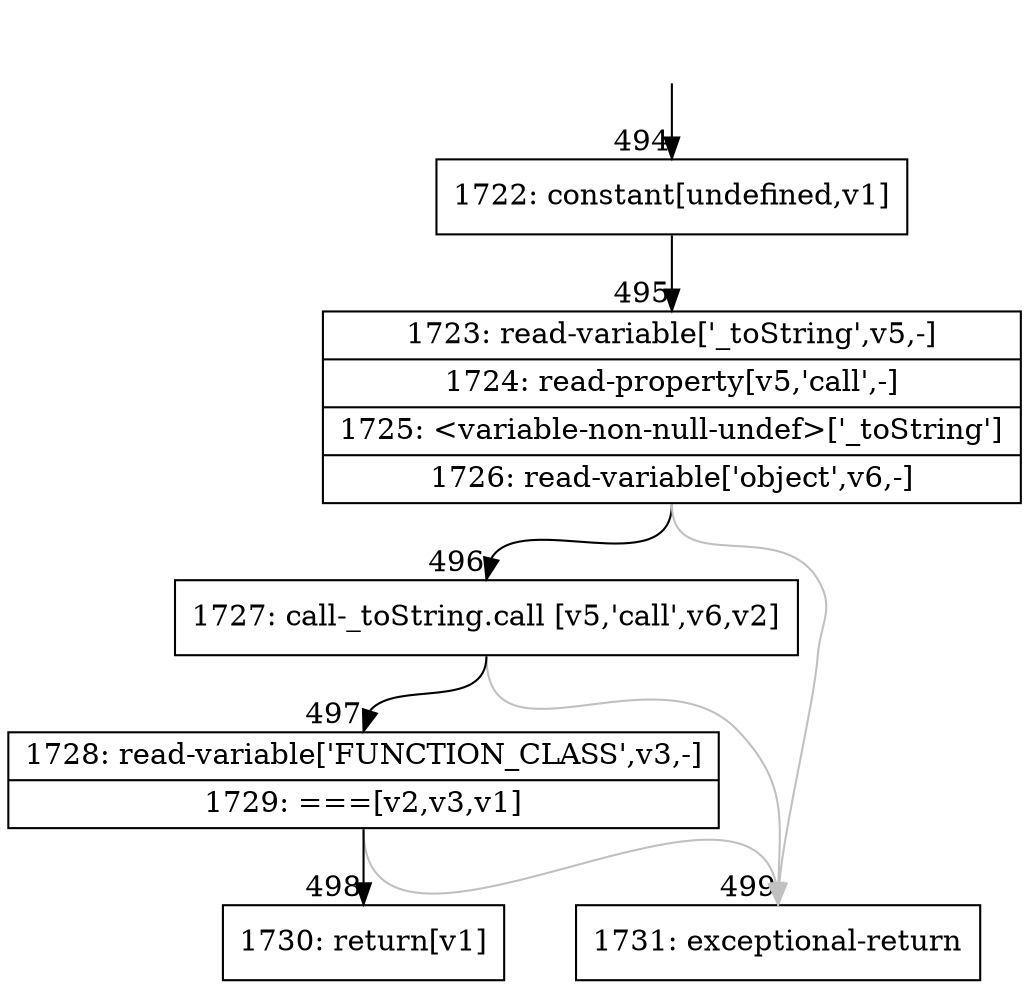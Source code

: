 digraph {
rankdir="TD"
BB_entry34[shape=none,label=""];
BB_entry34 -> BB494 [tailport=s, headport=n, headlabel="    494"]
BB494 [shape=record label="{1722: constant[undefined,v1]}" ] 
BB494 -> BB495 [tailport=s, headport=n, headlabel="      495"]
BB495 [shape=record label="{1723: read-variable['_toString',v5,-]|1724: read-property[v5,'call',-]|1725: \<variable-non-null-undef\>['_toString']|1726: read-variable['object',v6,-]}" ] 
BB495 -> BB496 [tailport=s, headport=n, headlabel="      496"]
BB495 -> BB499 [tailport=s, headport=n, color=gray, headlabel="      499"]
BB496 [shape=record label="{1727: call-_toString.call [v5,'call',v6,v2]}" ] 
BB496 -> BB497 [tailport=s, headport=n, headlabel="      497"]
BB496 -> BB499 [tailport=s, headport=n, color=gray]
BB497 [shape=record label="{1728: read-variable['FUNCTION_CLASS',v3,-]|1729: ===[v2,v3,v1]}" ] 
BB497 -> BB498 [tailport=s, headport=n, headlabel="      498"]
BB497 -> BB499 [tailport=s, headport=n, color=gray]
BB498 [shape=record label="{1730: return[v1]}" ] 
BB499 [shape=record label="{1731: exceptional-return}" ] 
//#$~ 331
}
